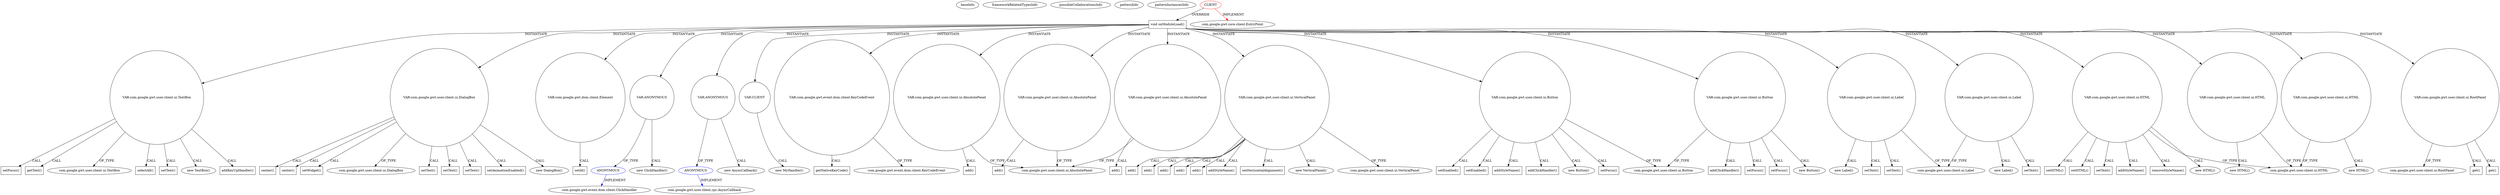 digraph {
baseInfo[graphId=229,category="pattern",isAnonymous=false,possibleRelation=true]
frameworkRelatedTypesInfo[0="com.google.gwt.core.client.EntryPoint"]
possibleCollaborationsInfo[0="229~INSTANTIATION-OVERRIDING_METHOD_DECLARATION-~com.google.gwt.core.client.EntryPoint ~com.google.gwt.event.dom.client.ClickHandler ~false~true",1="229~INSTANTIATION-OVERRIDING_METHOD_DECLARATION-~com.google.gwt.core.client.EntryPoint ~com.google.gwt.user.client.rpc.AsyncCallback ~false~true"]
patternInfo[frequency=4.0,patternRootClient=0]
patternInstancesInfo[0="lferna-Padel~/lferna-Padel/Padel-master/src/padel/client/Padel.java~Padel~3621",1="marchold-BandRidesServer~/marchold-BandRidesServer/BandRidesServer-master/Band-Rides-Server/src/com/catglo/bandridesserver/client/Band_Rides_Server.java~Band_Rides_Server~3705",2="hershal-supertictactoe~/hershal-supertictactoe/supertictactoe-master/src/com/supertictactoe/supertictactoe/client/SuperTicTacToe.java~SuperTicTacToe~1407",3="bobvash-Resolution-Tracker~/bobvash-Resolution-Tracker/Resolution-Tracker-master/ResolutionTracker/src/com/bobvash/resolutiontracker/client/ResolutionTracker.java~ResolutionTracker~863"]
6[label="new TextBox()",vertexType="CONSTRUCTOR_CALL",isFrameworkType=false]
7[label="VAR:com.google.gwt.user.client.ui.TextBox",vertexType="VARIABLE_EXPRESION",isFrameworkType=false,shape=circle]
141[label="addKeyUpHandler()",vertexType="INSIDE_CALL",isFrameworkType=false,shape=box]
33[label="setFocus()",vertexType="INSIDE_CALL",isFrameworkType=false,shape=box]
100[label="getText()",vertexType="INSIDE_CALL",isFrameworkType=false,shape=box]
8[label="com.google.gwt.user.client.ui.TextBox",vertexType="FRAMEWORK_CLASS_TYPE",isFrameworkType=false]
35[label="selectAll()",vertexType="INSIDE_CALL",isFrameworkType=false,shape=box]
2[label="void onModuleLoad()",vertexType="OVERRIDING_METHOD_DECLARATION",isFrameworkType=false,shape=box]
37[label="VAR:com.google.gwt.user.client.ui.DialogBox",vertexType="VARIABLE_EXPRESION",isFrameworkType=false,shape=circle]
46[label="VAR:com.google.gwt.dom.client.Element",vertexType="VARIABLE_EXPRESION",isFrameworkType=false,shape=circle]
120[label="center()",vertexType="INSIDE_CALL",isFrameworkType=false,shape=box]
130[label="center()",vertexType="INSIDE_CALL",isFrameworkType=false,shape=box]
0[label="CLIENT",vertexType="ROOT_CLIENT_CLASS_DECLARATION",isFrameworkType=false,color=red]
85[label="VAR:ANONYMOUS",vertexType="VARIABLE_EXPRESION",isFrameworkType=false,shape=circle]
86[label="ANONYMOUS",vertexType="REFERENCE_ANONYMOUS_DECLARATION",isFrameworkType=false,color=blue]
1[label="com.google.gwt.core.client.EntryPoint",vertexType="FRAMEWORK_INTERFACE_TYPE",isFrameworkType=false]
110[label="VAR:ANONYMOUS",vertexType="VARIABLE_EXPRESION",isFrameworkType=false,shape=circle]
111[label="ANONYMOUS",vertexType="REFERENCE_ANONYMOUS_DECLARATION",isFrameworkType=false,color=blue]
81[label="setWidget()",vertexType="INSIDE_CALL",isFrameworkType=false,shape=box]
134[label="VAR:CLIENT",vertexType="VARIABLE_EXPRESION",isFrameworkType=false,shape=circle]
94[label="VAR:com.google.gwt.event.dom.client.KeyCodeEvent",vertexType="VARIABLE_EXPRESION",isFrameworkType=false,shape=circle]
38[label="com.google.gwt.user.client.ui.DialogBox",vertexType="FRAMEWORK_CLASS_TYPE",isFrameworkType=false]
87[label="com.google.gwt.event.dom.client.ClickHandler",vertexType="FRAMEWORK_INTERFACE_TYPE",isFrameworkType=false]
40[label="setText()",vertexType="INSIDE_CALL",isFrameworkType=false,shape=box]
10[label="setText()",vertexType="INSIDE_CALL",isFrameworkType=false,shape=box]
114[label="setText()",vertexType="INSIDE_CALL",isFrameworkType=false,shape=box]
124[label="setText()",vertexType="INSIDE_CALL",isFrameworkType=false,shape=box]
133[label="new MyHandler()",vertexType="CONSTRUCTOR_CALL",isFrameworkType=false]
42[label="setAnimationEnabled()",vertexType="INSIDE_CALL",isFrameworkType=false,shape=box]
22[label="VAR:com.google.gwt.user.client.ui.AbsolutePanel",vertexType="VARIABLE_EXPRESION",isFrameworkType=false,shape=circle]
23[label="add()",vertexType="INSIDE_CALL",isFrameworkType=false,shape=box]
18[label="com.google.gwt.user.client.ui.AbsolutePanel",vertexType="FRAMEWORK_CLASS_TYPE",isFrameworkType=false]
16[label="VAR:com.google.gwt.user.client.ui.AbsolutePanel",vertexType="VARIABLE_EXPRESION",isFrameworkType=false,shape=circle]
17[label="add()",vertexType="INSIDE_CALL",isFrameworkType=false,shape=box]
58[label="VAR:com.google.gwt.user.client.ui.VerticalPanel",vertexType="VARIABLE_EXPRESION",isFrameworkType=false,shape=circle]
70[label="add()",vertexType="INSIDE_CALL",isFrameworkType=false,shape=box]
63[label="add()",vertexType="INSIDE_CALL",isFrameworkType=false,shape=box]
79[label="add()",vertexType="INSIDE_CALL",isFrameworkType=false,shape=box]
68[label="add()",vertexType="INSIDE_CALL",isFrameworkType=false,shape=box]
75[label="add()",vertexType="INSIDE_CALL",isFrameworkType=false,shape=box]
61[label="addStyleName()",vertexType="INSIDE_CALL",isFrameworkType=false,shape=box]
77[label="setHorizontalAlignment()",vertexType="INSIDE_CALL",isFrameworkType=false,shape=box]
27[label="VAR:com.google.gwt.user.client.ui.AbsolutePanel",vertexType="VARIABLE_EXPRESION",isFrameworkType=false,shape=circle]
28[label="add()",vertexType="INSIDE_CALL",isFrameworkType=false,shape=box]
84[label="new ClickHandler()",vertexType="CONSTRUCTOR_CALL",isFrameworkType=false]
4[label="VAR:com.google.gwt.user.client.ui.Button",vertexType="VARIABLE_EXPRESION",isFrameworkType=false,shape=circle]
15[label="addStyleName()",vertexType="INSIDE_CALL",isFrameworkType=false,shape=box]
139[label="addClickHandler()",vertexType="INSIDE_CALL",isFrameworkType=false,shape=box]
44[label="VAR:com.google.gwt.user.client.ui.Button",vertexType="VARIABLE_EXPRESION",isFrameworkType=false,shape=circle]
3[label="new Button()",vertexType="CONSTRUCTOR_CALL",isFrameworkType=false]
43[label="new Button()",vertexType="CONSTRUCTOR_CALL",isFrameworkType=false]
83[label="addClickHandler()",vertexType="INSIDE_CALL",isFrameworkType=false,shape=box]
109[label="new AsyncCallback()",vertexType="CONSTRUCTOR_CALL",isFrameworkType=false]
93[label="setFocus()",vertexType="INSIDE_CALL",isFrameworkType=false,shape=box]
132[label="setFocus()",vertexType="INSIDE_CALL",isFrameworkType=false,shape=box]
122[label="setFocus()",vertexType="INSIDE_CALL",isFrameworkType=false,shape=box]
57[label="new VerticalPanel()",vertexType="CONSTRUCTOR_CALL",isFrameworkType=false]
112[label="com.google.gwt.user.client.rpc.AsyncCallback",vertexType="FRAMEWORK_INTERFACE_TYPE",isFrameworkType=false]
12[label="VAR:com.google.gwt.user.client.ui.Label",vertexType="VARIABLE_EXPRESION",isFrameworkType=false,shape=circle]
11[label="new Label()",vertexType="CONSTRUCTOR_CALL",isFrameworkType=false]
102[label="setText()",vertexType="INSIDE_CALL",isFrameworkType=false,shape=box]
98[label="setText()",vertexType="INSIDE_CALL",isFrameworkType=false,shape=box]
13[label="com.google.gwt.user.client.ui.Label",vertexType="FRAMEWORK_CLASS_TYPE",isFrameworkType=false]
52[label="VAR:com.google.gwt.user.client.ui.Label",vertexType="VARIABLE_EXPRESION",isFrameworkType=false,shape=circle]
51[label="new Label()",vertexType="CONSTRUCTOR_CALL",isFrameworkType=false]
106[label="setText()",vertexType="INSIDE_CALL",isFrameworkType=false,shape=box]
59[label="com.google.gwt.user.client.ui.VerticalPanel",vertexType="FRAMEWORK_CLASS_TYPE",isFrameworkType=false]
47[label="setId()",vertexType="INSIDE_CALL",isFrameworkType=false,shape=box]
5[label="com.google.gwt.user.client.ui.Button",vertexType="FRAMEWORK_CLASS_TYPE",isFrameworkType=false]
55[label="VAR:com.google.gwt.user.client.ui.HTML",vertexType="VARIABLE_EXPRESION",isFrameworkType=false,shape=circle]
108[label="setText()",vertexType="INSIDE_CALL",isFrameworkType=false,shape=box]
116[label="addStyleName()",vertexType="INSIDE_CALL",isFrameworkType=false,shape=box]
126[label="removeStyleName()",vertexType="INSIDE_CALL",isFrameworkType=false,shape=box]
54[label="new HTML()",vertexType="CONSTRUCTOR_CALL",isFrameworkType=false]
56[label="com.google.gwt.user.client.ui.HTML",vertexType="FRAMEWORK_CLASS_TYPE",isFrameworkType=false]
118[label="setHTML()",vertexType="INSIDE_CALL",isFrameworkType=false,shape=box]
128[label="setHTML()",vertexType="INSIDE_CALL",isFrameworkType=false,shape=box]
65[label="VAR:com.google.gwt.user.client.ui.HTML",vertexType="VARIABLE_EXPRESION",isFrameworkType=false,shape=circle]
64[label="new HTML()",vertexType="CONSTRUCTOR_CALL",isFrameworkType=false]
72[label="VAR:com.google.gwt.user.client.ui.HTML",vertexType="VARIABLE_EXPRESION",isFrameworkType=false,shape=circle]
71[label="new HTML()",vertexType="CONSTRUCTOR_CALL",isFrameworkType=false]
91[label="setEnabled()",vertexType="INSIDE_CALL",isFrameworkType=false,shape=box]
36[label="new DialogBox()",vertexType="CONSTRUCTOR_CALL",isFrameworkType=false]
104[label="setEnabled()",vertexType="INSIDE_CALL",isFrameworkType=false,shape=box]
95[label="getNativeKeyCode()",vertexType="INSIDE_CALL",isFrameworkType=false,shape=box]
96[label="com.google.gwt.event.dom.client.KeyCodeEvent",vertexType="FRAMEWORK_CLASS_TYPE",isFrameworkType=false]
19[label="VAR:com.google.gwt.user.client.ui.RootPanel",vertexType="VARIABLE_EXPRESION",isFrameworkType=false,shape=circle]
21[label="com.google.gwt.user.client.ui.RootPanel",vertexType="FRAMEWORK_CLASS_TYPE",isFrameworkType=false]
31[label="get()",vertexType="INSIDE_CALL",isFrameworkType=false,shape=box]
20[label="get()",vertexType="INSIDE_CALL",isFrameworkType=false,shape=box]
85->84[label="CALL"]
0->1[label="IMPLEMENT",color=red]
7->100[label="CALL"]
4->3[label="CALL"]
7->10[label="CALL"]
16->17[label="CALL"]
86->87[label="IMPLEMENT",color=blue]
58->59[label="OF_TYPE"]
58->79[label="CALL"]
2->52[label="INSTANTIATE"]
12->13[label="OF_TYPE"]
37->40[label="CALL"]
2->19[label="INSTANTIATE"]
55->128[label="CALL"]
37->36[label="CALL"]
55->116[label="CALL"]
2->44[label="INSTANTIATE"]
2->16[label="INSTANTIATE"]
7->35[label="CALL"]
52->106[label="CALL"]
19->20[label="CALL"]
134->133[label="CALL"]
110->109[label="CALL"]
4->15[label="CALL"]
2->72[label="INSTANTIATE"]
37->42[label="CALL"]
27->18[label="OF_TYPE"]
37->38[label="OF_TYPE"]
52->51[label="CALL"]
2->4[label="INSTANTIATE"]
46->47[label="CALL"]
4->139[label="CALL"]
55->108[label="CALL"]
37->130[label="CALL"]
7->8[label="OF_TYPE"]
65->56[label="OF_TYPE"]
16->18[label="OF_TYPE"]
2->65[label="INSTANTIATE"]
2->37[label="INSTANTIATE"]
19->21[label="OF_TYPE"]
37->81[label="CALL"]
37->120[label="CALL"]
58->75[label="CALL"]
94->95[label="CALL"]
4->5[label="OF_TYPE"]
44->43[label="CALL"]
58->63[label="CALL"]
52->13[label="OF_TYPE"]
58->70[label="CALL"]
55->54[label="CALL"]
58->68[label="CALL"]
12->102[label="CALL"]
37->114[label="CALL"]
72->71[label="CALL"]
44->122[label="CALL"]
2->134[label="INSTANTIATE"]
12->98[label="CALL"]
2->110[label="INSTANTIATE"]
55->56[label="OF_TYPE"]
19->31[label="CALL"]
4->91[label="CALL"]
37->124[label="CALL"]
55->118[label="CALL"]
22->18[label="OF_TYPE"]
2->7[label="INSTANTIATE"]
2->55[label="INSTANTIATE"]
12->11[label="CALL"]
0->2[label="OVERRIDE"]
7->141[label="CALL"]
85->86[label="OF_TYPE"]
27->28[label="CALL"]
2->27[label="INSTANTIATE"]
22->23[label="CALL"]
2->85[label="INSTANTIATE"]
72->56[label="OF_TYPE"]
2->58[label="INSTANTIATE"]
44->5[label="OF_TYPE"]
94->96[label="OF_TYPE"]
58->57[label="CALL"]
4->93[label="CALL"]
4->104[label="CALL"]
65->64[label="CALL"]
2->22[label="INSTANTIATE"]
58->61[label="CALL"]
2->46[label="INSTANTIATE"]
55->126[label="CALL"]
111->112[label="IMPLEMENT",color=blue]
2->94[label="INSTANTIATE"]
44->83[label="CALL"]
7->6[label="CALL"]
7->33[label="CALL"]
58->77[label="CALL"]
44->132[label="CALL"]
2->12[label="INSTANTIATE"]
110->111[label="OF_TYPE"]
}
